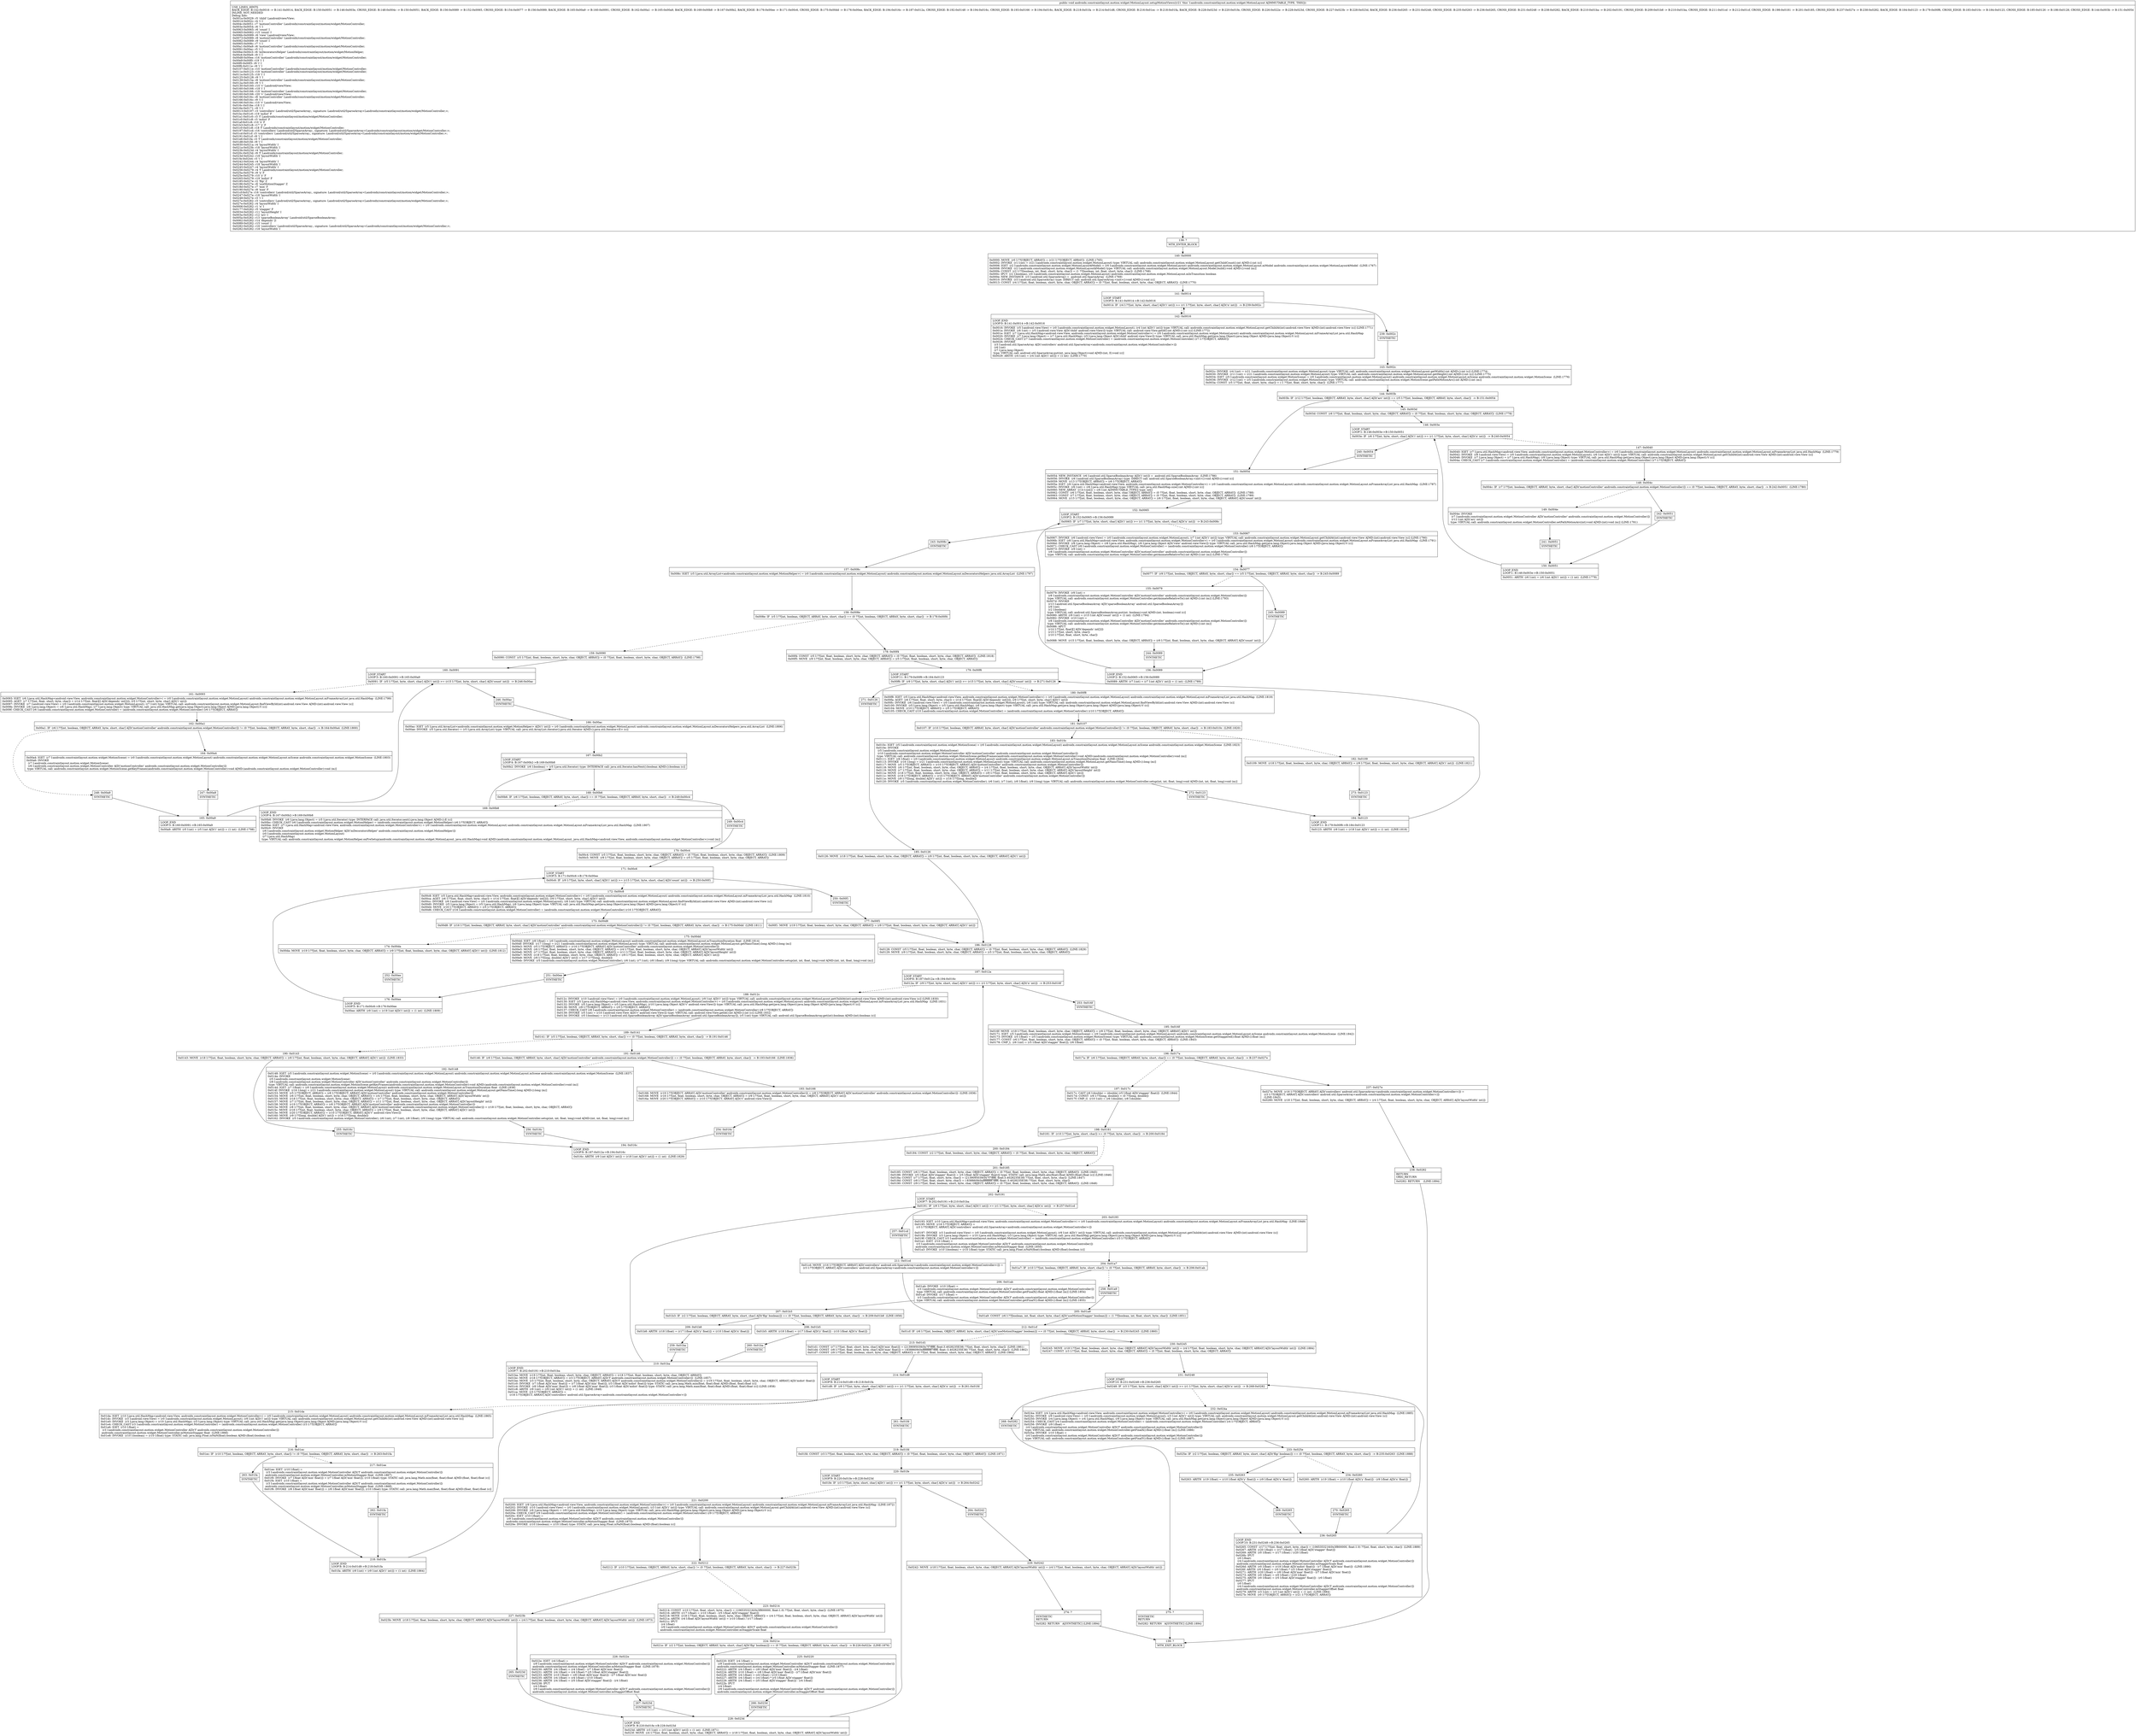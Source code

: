 digraph "CFG forandroidx.constraintlayout.motion.widget.MotionLayout.setupMotionViews()V" {
Node_138 [shape=record,label="{138\:\ ?|MTH_ENTER_BLOCK\l}"];
Node_140 [shape=record,label="{140\:\ 0x0000|0x0000: MOVE  (r0 I:??[OBJECT, ARRAY]) = (r21 I:??[OBJECT, ARRAY])  (LINE:1765)\l0x0002: INVOKE  (r1 I:int) = (r21 I:androidx.constraintlayout.motion.widget.MotionLayout) type: VIRTUAL call: androidx.constraintlayout.motion.widget.MotionLayout.getChildCount():int A[MD:():int (s)]\l0x0006: IGET  (r2 I:androidx.constraintlayout.motion.widget.MotionLayout$Model) = (r0 I:androidx.constraintlayout.motion.widget.MotionLayout) androidx.constraintlayout.motion.widget.MotionLayout.mModel androidx.constraintlayout.motion.widget.MotionLayout$Model  (LINE:1767)\l0x0008: INVOKE  (r2 I:androidx.constraintlayout.motion.widget.MotionLayout$Model) type: VIRTUAL call: androidx.constraintlayout.motion.widget.MotionLayout.Model.build():void A[MD:():void (m)]\l0x000b: CONST  (r2 I:??[boolean, int, float, short, byte, char]) = (1 ??[boolean, int, float, short, byte, char])  (LINE:1768)\l0x000c: IPUT  (r2 I:boolean), (r0 I:androidx.constraintlayout.motion.widget.MotionLayout) androidx.constraintlayout.motion.widget.MotionLayout.mInTransition boolean \l0x000e: NEW_INSTANCE  (r3 I:android.util.SparseArray) =  android.util.SparseArray  (LINE:1769)\l0x0010: INVOKE  (r3 I:android.util.SparseArray) type: DIRECT call: android.util.SparseArray.\<init\>():void A[MD:():void (c)]\l0x0013: CONST  (r4 I:??[int, float, boolean, short, byte, char, OBJECT, ARRAY]) = (0 ??[int, float, boolean, short, byte, char, OBJECT, ARRAY])  (LINE:1770)\l}"];
Node_141 [shape=record,label="{141\:\ 0x0014|LOOP_START\lLOOP:0: B:141:0x0014\-\>B:142:0x0016\l|0x0014: IF  (r4 I:??[int, byte, short, char] A[D('i' int)]) \>= (r1 I:??[int, byte, short, char] A[D('n' int)])  \-\> B:239:0x002c \l}"];
Node_142 [shape=record,label="{142\:\ 0x0016|LOOP_END\lLOOP:0: B:141:0x0014\-\>B:142:0x0016\l|0x0016: INVOKE  (r5 I:android.view.View) = (r0 I:androidx.constraintlayout.motion.widget.MotionLayout), (r4 I:int A[D('i' int)]) type: VIRTUAL call: androidx.constraintlayout.motion.widget.MotionLayout.getChildAt(int):android.view.View A[MD:(int):android.view.View (s)] (LINE:1771)\l0x001a: INVOKE  (r6 I:int) = (r5 I:android.view.View A[D('child' android.view.View)]) type: VIRTUAL call: android.view.View.getId():int A[MD:():int (c)] (LINE:1772)\l0x001e: IGET  (r7 I:java.util.HashMap\<android.view.View, androidx.constraintlayout.motion.widget.MotionController\>) = (r0 I:androidx.constraintlayout.motion.widget.MotionLayout) androidx.constraintlayout.motion.widget.MotionLayout.mFrameArrayList java.util.HashMap \l0x0020: INVOKE  (r7 I:java.lang.Object) = (r7 I:java.util.HashMap), (r5 I:java.lang.Object A[D('child' android.view.View)]) type: VIRTUAL call: java.util.HashMap.get(java.lang.Object):java.lang.Object A[MD:(java.lang.Object):V (c)]\l0x0024: CHECK_CAST (r7 I:androidx.constraintlayout.motion.widget.MotionController) = (androidx.constraintlayout.motion.widget.MotionController) (r7 I:??[OBJECT, ARRAY]) \l0x0026: INVOKE  \l  (r3 I:android.util.SparseArray A[D('controllers' android.util.SparseArray\<androidx.constraintlayout.motion.widget.MotionController\>)])\l  (r6 I:int)\l  (r7 I:java.lang.Object)\l type: VIRTUAL call: android.util.SparseArray.put(int, java.lang.Object):void A[MD:(int, E):void (c)]\l0x0029: ARITH  (r4 I:int) = (r4 I:int A[D('i' int)]) + (1 int)  (LINE:1770)\l}"];
Node_239 [shape=record,label="{239\:\ 0x002c|SYNTHETIC\l}"];
Node_143 [shape=record,label="{143\:\ 0x002c|0x002c: INVOKE  (r4 I:int) = (r21 I:androidx.constraintlayout.motion.widget.MotionLayout) type: VIRTUAL call: androidx.constraintlayout.motion.widget.MotionLayout.getWidth():int A[MD:():int (s)] (LINE:1774)\l0x0030: INVOKE  (r11 I:int) = (r21 I:androidx.constraintlayout.motion.widget.MotionLayout) type: VIRTUAL call: androidx.constraintlayout.motion.widget.MotionLayout.getHeight():int A[MD:():int (s)] (LINE:1775)\l0x0034: IGET  (r5 I:androidx.constraintlayout.motion.widget.MotionScene) = (r0 I:androidx.constraintlayout.motion.widget.MotionLayout) androidx.constraintlayout.motion.widget.MotionLayout.mScene androidx.constraintlayout.motion.widget.MotionScene  (LINE:1776)\l0x0036: INVOKE  (r12 I:int) = (r5 I:androidx.constraintlayout.motion.widget.MotionScene) type: VIRTUAL call: androidx.constraintlayout.motion.widget.MotionScene.gatPathMotionArc():int A[MD:():int (m)]\l0x003a: CONST  (r5 I:??[int, float, short, byte, char]) = (\-1 ??[int, float, short, byte, char])  (LINE:1777)\l}"];
Node_144 [shape=record,label="{144\:\ 0x003b|0x003b: IF  (r12 I:??[int, boolean, OBJECT, ARRAY, byte, short, char] A[D('arc' int)]) == (r5 I:??[int, boolean, OBJECT, ARRAY, byte, short, char])  \-\> B:151:0x0054 \l}"];
Node_145 [shape=record,label="{145\:\ 0x003d|0x003d: CONST  (r6 I:??[int, float, boolean, short, byte, char, OBJECT, ARRAY]) = (0 ??[int, float, boolean, short, byte, char, OBJECT, ARRAY])  (LINE:1778)\l}"];
Node_146 [shape=record,label="{146\:\ 0x003e|LOOP_START\lLOOP:1: B:146:0x003e\-\>B:150:0x0051\l|0x003e: IF  (r6 I:??[int, byte, short, char] A[D('i' int)]) \>= (r1 I:??[int, byte, short, char] A[D('n' int)])  \-\> B:240:0x0054 \l}"];
Node_147 [shape=record,label="{147\:\ 0x0040|0x0040: IGET  (r7 I:java.util.HashMap\<android.view.View, androidx.constraintlayout.motion.widget.MotionController\>) = (r0 I:androidx.constraintlayout.motion.widget.MotionLayout) androidx.constraintlayout.motion.widget.MotionLayout.mFrameArrayList java.util.HashMap  (LINE:1779)\l0x0042: INVOKE  (r8 I:android.view.View) = (r0 I:androidx.constraintlayout.motion.widget.MotionLayout), (r6 I:int A[D('i' int)]) type: VIRTUAL call: androidx.constraintlayout.motion.widget.MotionLayout.getChildAt(int):android.view.View A[MD:(int):android.view.View (s)]\l0x0046: INVOKE  (r7 I:java.lang.Object) = (r7 I:java.util.HashMap), (r8 I:java.lang.Object) type: VIRTUAL call: java.util.HashMap.get(java.lang.Object):java.lang.Object A[MD:(java.lang.Object):V (c)]\l0x004a: CHECK_CAST (r7 I:androidx.constraintlayout.motion.widget.MotionController) = (androidx.constraintlayout.motion.widget.MotionController) (r7 I:??[OBJECT, ARRAY]) \l}"];
Node_148 [shape=record,label="{148\:\ 0x004c|0x004c: IF  (r7 I:??[int, boolean, OBJECT, ARRAY, byte, short, char] A[D('motionController' androidx.constraintlayout.motion.widget.MotionController)]) == (0 ??[int, boolean, OBJECT, ARRAY, byte, short, char])  \-\> B:242:0x0051  (LINE:1780)\l}"];
Node_149 [shape=record,label="{149\:\ 0x004e|0x004e: INVOKE  \l  (r7 I:androidx.constraintlayout.motion.widget.MotionController A[D('motionController' androidx.constraintlayout.motion.widget.MotionController)])\l  (r12 I:int A[D('arc' int)])\l type: VIRTUAL call: androidx.constraintlayout.motion.widget.MotionController.setPathMotionArc(int):void A[MD:(int):void (m)] (LINE:1781)\l}"];
Node_241 [shape=record,label="{241\:\ 0x0051|SYNTHETIC\l}"];
Node_150 [shape=record,label="{150\:\ 0x0051|LOOP_END\lLOOP:1: B:146:0x003e\-\>B:150:0x0051\l|0x0051: ARITH  (r6 I:int) = (r6 I:int A[D('i' int)]) + (1 int)  (LINE:1778)\l}"];
Node_242 [shape=record,label="{242\:\ 0x0051|SYNTHETIC\l}"];
Node_240 [shape=record,label="{240\:\ 0x0054|SYNTHETIC\l}"];
Node_151 [shape=record,label="{151\:\ 0x0054|0x0054: NEW_INSTANCE  (r6 I:android.util.SparseBooleanArray A[D('i' int)]) =  android.util.SparseBooleanArray  (LINE:1786)\l0x0056: INVOKE  (r6 I:android.util.SparseBooleanArray) type: DIRECT call: android.util.SparseBooleanArray.\<init\>():void A[MD:():void (c)]\l0x0059: MOVE  (r13 I:??[OBJECT, ARRAY]) = (r6 I:??[OBJECT, ARRAY]) \l0x005a: IGET  (r6 I:java.util.HashMap\<android.view.View, androidx.constraintlayout.motion.widget.MotionController\>) = (r0 I:androidx.constraintlayout.motion.widget.MotionLayout) androidx.constraintlayout.motion.widget.MotionLayout.mFrameArrayList java.util.HashMap  (LINE:1787)\l0x005c: INVOKE  (r6 I:int) = (r6 I:java.util.HashMap) type: VIRTUAL call: java.util.HashMap.size():int A[MD:():int (c)]\l0x0060: NEW_ARRAY  (r14 I:int[]) = (r6 I:int A[IMMUTABLE_TYPE]) type: int[] \l0x0062: CONST  (r6 I:??[int, float, boolean, short, byte, char, OBJECT, ARRAY]) = (0 ??[int, float, boolean, short, byte, char, OBJECT, ARRAY])  (LINE:1788)\l0x0063: CONST  (r7 I:??[int, float, boolean, short, byte, char, OBJECT, ARRAY]) = (0 ??[int, float, boolean, short, byte, char, OBJECT, ARRAY])  (LINE:1789)\l0x0064: MOVE  (r15 I:??[int, float, boolean, short, byte, char, OBJECT, ARRAY]) = (r6 I:??[int, float, boolean, short, byte, char, OBJECT, ARRAY] A[D('count' int)]) \l}"];
Node_152 [shape=record,label="{152\:\ 0x0065|LOOP_START\lLOOP:2: B:152:0x0065\-\>B:156:0x0089\l|0x0065: IF  (r7 I:??[int, byte, short, char] A[D('i' int)]) \>= (r1 I:??[int, byte, short, char] A[D('n' int)])  \-\> B:243:0x008c \l}"];
Node_153 [shape=record,label="{153\:\ 0x0067|0x0067: INVOKE  (r6 I:android.view.View) = (r0 I:androidx.constraintlayout.motion.widget.MotionLayout), (r7 I:int A[D('i' int)]) type: VIRTUAL call: androidx.constraintlayout.motion.widget.MotionLayout.getChildAt(int):android.view.View A[MD:(int):android.view.View (s)] (LINE:1790)\l0x006b: IGET  (r8 I:java.util.HashMap\<android.view.View, androidx.constraintlayout.motion.widget.MotionController\>) = (r0 I:androidx.constraintlayout.motion.widget.MotionLayout) androidx.constraintlayout.motion.widget.MotionLayout.mFrameArrayList java.util.HashMap  (LINE:1791)\l0x006d: INVOKE  (r8 I:java.lang.Object) = (r8 I:java.util.HashMap), (r6 I:java.lang.Object A[D('view' android.view.View)]) type: VIRTUAL call: java.util.HashMap.get(java.lang.Object):java.lang.Object A[MD:(java.lang.Object):V (c)]\l0x0071: CHECK_CAST (r8 I:androidx.constraintlayout.motion.widget.MotionController) = (androidx.constraintlayout.motion.widget.MotionController) (r8 I:??[OBJECT, ARRAY]) \l0x0073: INVOKE  (r9 I:int) = \l  (r8 I:androidx.constraintlayout.motion.widget.MotionController A[D('motionController' androidx.constraintlayout.motion.widget.MotionController)])\l type: VIRTUAL call: androidx.constraintlayout.motion.widget.MotionController.getAnimateRelativeTo():int A[MD:():int (m)] (LINE:1792)\l}"];
Node_154 [shape=record,label="{154\:\ 0x0077|0x0077: IF  (r9 I:??[int, boolean, OBJECT, ARRAY, byte, short, char]) == (r5 I:??[int, boolean, OBJECT, ARRAY, byte, short, char])  \-\> B:245:0x0089 \l}"];
Node_155 [shape=record,label="{155\:\ 0x0079|0x0079: INVOKE  (r9 I:int) = \l  (r8 I:androidx.constraintlayout.motion.widget.MotionController A[D('motionController' androidx.constraintlayout.motion.widget.MotionController)])\l type: VIRTUAL call: androidx.constraintlayout.motion.widget.MotionController.getAnimateRelativeTo():int A[MD:():int (m)] (LINE:1793)\l0x007d: INVOKE  \l  (r13 I:android.util.SparseBooleanArray A[D('sparseBooleanArray' android.util.SparseBooleanArray)])\l  (r9 I:int)\l  (r2 I:boolean)\l type: VIRTUAL call: android.util.SparseBooleanArray.put(int, boolean):void A[MD:(int, boolean):void (c)]\l0x0080: ARITH  (r9 I:int) = (r15 I:int A[D('count' int)]) + (1 int)  (LINE:1794)\l0x0082: INVOKE  (r10 I:int) = \l  (r8 I:androidx.constraintlayout.motion.widget.MotionController A[D('motionController' androidx.constraintlayout.motion.widget.MotionController)])\l type: VIRTUAL call: androidx.constraintlayout.motion.widget.MotionController.getAnimateRelativeTo():int A[MD:():int (m)]\l0x0086: APUT  \l  (r14 I:??[int, float][] A[D('depends' int[])])\l  (r15 I:??[int, short, byte, char])\l  (r10 I:??[int, float, short, byte, char])\l \l0x0088: MOVE  (r15 I:??[int, float, boolean, short, byte, char, OBJECT, ARRAY]) = (r9 I:??[int, float, boolean, short, byte, char, OBJECT, ARRAY] A[D('count' int)]) \l}"];
Node_244 [shape=record,label="{244\:\ 0x0089|SYNTHETIC\l}"];
Node_156 [shape=record,label="{156\:\ 0x0089|LOOP_END\lLOOP:2: B:152:0x0065\-\>B:156:0x0089\l|0x0089: ARITH  (r7 I:int) = (r7 I:int A[D('i' int)]) + (1 int)  (LINE:1789)\l}"];
Node_245 [shape=record,label="{245\:\ 0x0089|SYNTHETIC\l}"];
Node_243 [shape=record,label="{243\:\ 0x008c|SYNTHETIC\l}"];
Node_157 [shape=record,label="{157\:\ 0x008c|0x008c: IGET  (r5 I:java.util.ArrayList\<androidx.constraintlayout.motion.widget.MotionHelper\>) = (r0 I:androidx.constraintlayout.motion.widget.MotionLayout) androidx.constraintlayout.motion.widget.MotionLayout.mDecoratorsHelpers java.util.ArrayList  (LINE:1797)\l}"];
Node_158 [shape=record,label="{158\:\ 0x008e|0x008e: IF  (r5 I:??[int, boolean, OBJECT, ARRAY, byte, short, char]) == (0 ??[int, boolean, OBJECT, ARRAY, byte, short, char])  \-\> B:178:0x00f4 \l}"];
Node_159 [shape=record,label="{159\:\ 0x0090|0x0090: CONST  (r5 I:??[int, float, boolean, short, byte, char, OBJECT, ARRAY]) = (0 ??[int, float, boolean, short, byte, char, OBJECT, ARRAY])  (LINE:1798)\l}"];
Node_160 [shape=record,label="{160\:\ 0x0091|LOOP_START\lLOOP:3: B:160:0x0091\-\>B:165:0x00a9\l|0x0091: IF  (r5 I:??[int, byte, short, char] A[D('i' int)]) \>= (r15 I:??[int, byte, short, char] A[D('count' int)])  \-\> B:246:0x00ac \l}"];
Node_161 [shape=record,label="{161\:\ 0x0093|0x0093: IGET  (r6 I:java.util.HashMap\<android.view.View, androidx.constraintlayout.motion.widget.MotionController\>) = (r0 I:androidx.constraintlayout.motion.widget.MotionLayout) androidx.constraintlayout.motion.widget.MotionLayout.mFrameArrayList java.util.HashMap  (LINE:1799)\l0x0095: AGET  (r7 I:??[int, float, short, byte, char]) = (r14 I:??[int, float][] A[D('depends' int[])]), (r5 I:??[int, short, byte, char] A[D('i' int)]) \l0x0097: INVOKE  (r7 I:android.view.View) = (r0 I:androidx.constraintlayout.motion.widget.MotionLayout), (r7 I:int) type: VIRTUAL call: androidx.constraintlayout.motion.widget.MotionLayout.findViewById(int):android.view.View A[MD:(int):android.view.View (s)]\l0x009b: INVOKE  (r6 I:java.lang.Object) = (r6 I:java.util.HashMap), (r7 I:java.lang.Object) type: VIRTUAL call: java.util.HashMap.get(java.lang.Object):java.lang.Object A[MD:(java.lang.Object):V (c)]\l0x009f: CHECK_CAST (r6 I:androidx.constraintlayout.motion.widget.MotionController) = (androidx.constraintlayout.motion.widget.MotionController) (r6 I:??[OBJECT, ARRAY]) \l}"];
Node_162 [shape=record,label="{162\:\ 0x00a1|0x00a1: IF  (r6 I:??[int, boolean, OBJECT, ARRAY, byte, short, char] A[D('motionController' androidx.constraintlayout.motion.widget.MotionController)]) != (0 ??[int, boolean, OBJECT, ARRAY, byte, short, char])  \-\> B:164:0x00a4  (LINE:1800)\l}"];
Node_164 [shape=record,label="{164\:\ 0x00a4|0x00a4: IGET  (r7 I:androidx.constraintlayout.motion.widget.MotionScene) = (r0 I:androidx.constraintlayout.motion.widget.MotionLayout) androidx.constraintlayout.motion.widget.MotionLayout.mScene androidx.constraintlayout.motion.widget.MotionScene  (LINE:1803)\l0x00a6: INVOKE  \l  (r7 I:androidx.constraintlayout.motion.widget.MotionScene)\l  (r6 I:androidx.constraintlayout.motion.widget.MotionController A[D('motionController' androidx.constraintlayout.motion.widget.MotionController)])\l type: VIRTUAL call: androidx.constraintlayout.motion.widget.MotionScene.getKeyFrames(androidx.constraintlayout.motion.widget.MotionController):void A[MD:(androidx.constraintlayout.motion.widget.MotionController):void (m)]\l}"];
Node_247 [shape=record,label="{247\:\ 0x00a9|SYNTHETIC\l}"];
Node_165 [shape=record,label="{165\:\ 0x00a9|LOOP_END\lLOOP:3: B:160:0x0091\-\>B:165:0x00a9\l|0x00a9: ARITH  (r5 I:int) = (r5 I:int A[D('i' int)]) + (1 int)  (LINE:1798)\l}"];
Node_248 [shape=record,label="{248\:\ 0x00a9|SYNTHETIC\l}"];
Node_246 [shape=record,label="{246\:\ 0x00ac|SYNTHETIC\l}"];
Node_166 [shape=record,label="{166\:\ 0x00ac|0x00ac: IGET  (r5 I:java.util.ArrayList\<androidx.constraintlayout.motion.widget.MotionHelper\> A[D('i' int)]) = (r0 I:androidx.constraintlayout.motion.widget.MotionLayout) androidx.constraintlayout.motion.widget.MotionLayout.mDecoratorsHelpers java.util.ArrayList  (LINE:1806)\l0x00ae: INVOKE  (r5 I:java.util.Iterator) = (r5 I:java.util.ArrayList) type: VIRTUAL call: java.util.ArrayList.iterator():java.util.Iterator A[MD:():java.util.Iterator\<E\> (c)]\l}"];
Node_167 [shape=record,label="{167\:\ 0x00b2|LOOP_START\lLOOP:4: B:167:0x00b2\-\>B:169:0x00b8\l|0x00b2: INVOKE  (r6 I:boolean) = (r5 I:java.util.Iterator) type: INTERFACE call: java.util.Iterator.hasNext():boolean A[MD:():boolean (c)]\l}"];
Node_168 [shape=record,label="{168\:\ 0x00b6|0x00b6: IF  (r6 I:??[int, boolean, OBJECT, ARRAY, byte, short, char]) == (0 ??[int, boolean, OBJECT, ARRAY, byte, short, char])  \-\> B:249:0x00c4 \l}"];
Node_169 [shape=record,label="{169\:\ 0x00b8|LOOP_END\lLOOP:4: B:167:0x00b2\-\>B:169:0x00b8\l|0x00b8: INVOKE  (r6 I:java.lang.Object) = (r5 I:java.util.Iterator) type: INTERFACE call: java.util.Iterator.next():java.lang.Object A[MD:():E (c)]\l0x00bc: CHECK_CAST (r6 I:androidx.constraintlayout.motion.widget.MotionHelper) = (androidx.constraintlayout.motion.widget.MotionHelper) (r6 I:??[OBJECT, ARRAY]) \l0x00be: IGET  (r7 I:java.util.HashMap\<android.view.View, androidx.constraintlayout.motion.widget.MotionController\>) = (r0 I:androidx.constraintlayout.motion.widget.MotionLayout) androidx.constraintlayout.motion.widget.MotionLayout.mFrameArrayList java.util.HashMap  (LINE:1807)\l0x00c0: INVOKE  \l  (r6 I:androidx.constraintlayout.motion.widget.MotionHelper A[D('mDecoratorsHelper' androidx.constraintlayout.motion.widget.MotionHelper)])\l  (r0 I:androidx.constraintlayout.motion.widget.MotionLayout)\l  (r7 I:java.util.HashMap)\l type: VIRTUAL call: androidx.constraintlayout.motion.widget.MotionHelper.onPreSetup(androidx.constraintlayout.motion.widget.MotionLayout, java.util.HashMap):void A[MD:(androidx.constraintlayout.motion.widget.MotionLayout, java.util.HashMap\<android.view.View, androidx.constraintlayout.motion.widget.MotionController\>):void (m)]\l}"];
Node_249 [shape=record,label="{249\:\ 0x00c4|SYNTHETIC\l}"];
Node_170 [shape=record,label="{170\:\ 0x00c4|0x00c4: CONST  (r5 I:??[int, float, boolean, short, byte, char, OBJECT, ARRAY]) = (0 ??[int, float, boolean, short, byte, char, OBJECT, ARRAY])  (LINE:1809)\l0x00c5: MOVE  (r9 I:??[int, float, boolean, short, byte, char, OBJECT, ARRAY]) = (r5 I:??[int, float, boolean, short, byte, char, OBJECT, ARRAY]) \l}"];
Node_171 [shape=record,label="{171\:\ 0x00c6|LOOP_START\lLOOP:5: B:171:0x00c6\-\>B:176:0x00ee\l|0x00c6: IF  (r9 I:??[int, byte, short, char] A[D('i' int)]) \>= (r15 I:??[int, byte, short, char] A[D('count' int)])  \-\> B:250:0x00f1 \l}"];
Node_172 [shape=record,label="{172\:\ 0x00c8|0x00c8: IGET  (r5 I:java.util.HashMap\<android.view.View, androidx.constraintlayout.motion.widget.MotionController\>) = (r0 I:androidx.constraintlayout.motion.widget.MotionLayout) androidx.constraintlayout.motion.widget.MotionLayout.mFrameArrayList java.util.HashMap  (LINE:1810)\l0x00ca: AGET  (r6 I:??[int, float, short, byte, char]) = (r14 I:??[int, float][] A[D('depends' int[])]), (r9 I:??[int, short, byte, char] A[D('i' int)]) \l0x00cc: INVOKE  (r6 I:android.view.View) = (r0 I:androidx.constraintlayout.motion.widget.MotionLayout), (r6 I:int) type: VIRTUAL call: androidx.constraintlayout.motion.widget.MotionLayout.findViewById(int):android.view.View A[MD:(int):android.view.View (s)]\l0x00d0: INVOKE  (r5 I:java.lang.Object) = (r5 I:java.util.HashMap), (r6 I:java.lang.Object) type: VIRTUAL call: java.util.HashMap.get(java.lang.Object):java.lang.Object A[MD:(java.lang.Object):V (c)]\l0x00d4: MOVE  (r16 I:??[OBJECT, ARRAY]) = (r5 I:??[OBJECT, ARRAY]) \l0x00d6: CHECK_CAST (r16 I:androidx.constraintlayout.motion.widget.MotionController) = (androidx.constraintlayout.motion.widget.MotionController) (r16 I:??[OBJECT, ARRAY]) \l}"];
Node_173 [shape=record,label="{173\:\ 0x00d8|0x00d8: IF  (r16 I:??[int, boolean, OBJECT, ARRAY, byte, short, char] A[D('motionController' androidx.constraintlayout.motion.widget.MotionController)]) != (0 ??[int, boolean, OBJECT, ARRAY, byte, short, char])  \-\> B:175:0x00dd  (LINE:1811)\l}"];
Node_174 [shape=record,label="{174\:\ 0x00da|0x00da: MOVE  (r19 I:??[int, float, boolean, short, byte, char, OBJECT, ARRAY]) = (r9 I:??[int, float, boolean, short, byte, char, OBJECT, ARRAY] A[D('i' int)])  (LINE:1812)\l}"];
Node_252 [shape=record,label="{252\:\ 0x00ee|SYNTHETIC\l}"];
Node_176 [shape=record,label="{176\:\ 0x00ee|LOOP_END\lLOOP:5: B:171:0x00c6\-\>B:176:0x00ee\l|0x00ee: ARITH  (r9 I:int) = (r19 I:int A[D('i' int)]) + (1 int)  (LINE:1809)\l}"];
Node_175 [shape=record,label="{175\:\ 0x00dd|0x00dd: IGET  (r8 I:float) = (r0 I:androidx.constraintlayout.motion.widget.MotionLayout) androidx.constraintlayout.motion.widget.MotionLayout.mTransitionDuration float  (LINE:1814)\l0x00df: INVOKE  (r17 I:long) = (r21 I:androidx.constraintlayout.motion.widget.MotionLayout) type: VIRTUAL call: androidx.constraintlayout.motion.widget.MotionLayout.getNanoTime():long A[MD:():long (m)]\l0x00e3: MOVE  (r5 I:??[OBJECT, ARRAY]) = (r16 I:??[OBJECT, ARRAY] A[D('motionController' androidx.constraintlayout.motion.widget.MotionController)]) \l0x00e5: MOVE  (r6 I:??[int, float, boolean, short, byte, char, OBJECT, ARRAY]) = (r4 I:??[int, float, boolean, short, byte, char, OBJECT, ARRAY] A[D('layoutWidth' int)]) \l0x00e6: MOVE  (r7 I:??[int, float, boolean, short, byte, char, OBJECT, ARRAY]) = (r11 I:??[int, float, boolean, short, byte, char, OBJECT, ARRAY] A[D('layoutHeight' int)]) \l0x00e7: MOVE  (r19 I:??[int, float, boolean, short, byte, char, OBJECT, ARRAY]) = (r9 I:??[int, float, boolean, short, byte, char, OBJECT, ARRAY] A[D('i' int)]) \l0x00e9: MOVE  (r9 I:??[long, double] A[D('i' int)]) = (r17 I:??[long, double]) \l0x00eb: INVOKE  (r5 I:androidx.constraintlayout.motion.widget.MotionController), (r6 I:int), (r7 I:int), (r8 I:float), (r9 I:long) type: VIRTUAL call: androidx.constraintlayout.motion.widget.MotionController.setup(int, int, float, long):void A[MD:(int, int, float, long):void (m)]\l}"];
Node_251 [shape=record,label="{251\:\ 0x00ee|SYNTHETIC\l}"];
Node_250 [shape=record,label="{250\:\ 0x00f1|SYNTHETIC\l}"];
Node_177 [shape=record,label="{177\:\ 0x00f1|0x00f1: MOVE  (r19 I:??[int, float, boolean, short, byte, char, OBJECT, ARRAY]) = (r9 I:??[int, float, boolean, short, byte, char, OBJECT, ARRAY] A[D('i' int)]) \l}"];
Node_186 [shape=record,label="{186\:\ 0x0128|0x0128: CONST  (r5 I:??[int, float, boolean, short, byte, char, OBJECT, ARRAY]) = (0 ??[int, float, boolean, short, byte, char, OBJECT, ARRAY])  (LINE:1829)\l0x0129: MOVE  (r9 I:??[int, float, boolean, short, byte, char, OBJECT, ARRAY]) = (r5 I:??[int, float, boolean, short, byte, char, OBJECT, ARRAY]) \l}"];
Node_187 [shape=record,label="{187\:\ 0x012a|LOOP_START\lLOOP:6: B:187:0x012a\-\>B:194:0x016c\l|0x012a: IF  (r9 I:??[int, byte, short, char] A[D('i' int)]) \>= (r1 I:??[int, byte, short, char] A[D('n' int)])  \-\> B:253:0x016f \l}"];
Node_188 [shape=record,label="{188\:\ 0x012c|0x012c: INVOKE  (r10 I:android.view.View) = (r0 I:androidx.constraintlayout.motion.widget.MotionLayout), (r9 I:int A[D('i' int)]) type: VIRTUAL call: androidx.constraintlayout.motion.widget.MotionLayout.getChildAt(int):android.view.View A[MD:(int):android.view.View (s)] (LINE:1830)\l0x0130: IGET  (r5 I:java.util.HashMap\<android.view.View, androidx.constraintlayout.motion.widget.MotionController\>) = (r0 I:androidx.constraintlayout.motion.widget.MotionLayout) androidx.constraintlayout.motion.widget.MotionLayout.mFrameArrayList java.util.HashMap  (LINE:1831)\l0x0132: INVOKE  (r5 I:java.lang.Object) = (r5 I:java.util.HashMap), (r10 I:java.lang.Object A[D('v' android.view.View)]) type: VIRTUAL call: java.util.HashMap.get(java.lang.Object):java.lang.Object A[MD:(java.lang.Object):V (c)]\l0x0136: MOVE  (r8 I:??[OBJECT, ARRAY]) = (r5 I:??[OBJECT, ARRAY]) \l0x0137: CHECK_CAST (r8 I:androidx.constraintlayout.motion.widget.MotionController) = (androidx.constraintlayout.motion.widget.MotionController) (r8 I:??[OBJECT, ARRAY]) \l0x0139: INVOKE  (r5 I:int) = (r10 I:android.view.View A[D('v' android.view.View)]) type: VIRTUAL call: android.view.View.getId():int A[MD:():int (c)] (LINE:1832)\l0x013d: INVOKE  (r5 I:boolean) = (r13 I:android.util.SparseBooleanArray A[D('sparseBooleanArray' android.util.SparseBooleanArray)]), (r5 I:int) type: VIRTUAL call: android.util.SparseBooleanArray.get(int):boolean A[MD:(int):boolean (c)]\l}"];
Node_189 [shape=record,label="{189\:\ 0x0141|0x0141: IF  (r5 I:??[int, boolean, OBJECT, ARRAY, byte, short, char]) == (0 ??[int, boolean, OBJECT, ARRAY, byte, short, char])  \-\> B:191:0x0146 \l}"];
Node_190 [shape=record,label="{190\:\ 0x0143|0x0143: MOVE  (r18 I:??[int, float, boolean, short, byte, char, OBJECT, ARRAY]) = (r9 I:??[int, float, boolean, short, byte, char, OBJECT, ARRAY] A[D('i' int)])  (LINE:1833)\l}"];
Node_255 [shape=record,label="{255\:\ 0x016c|SYNTHETIC\l}"];
Node_194 [shape=record,label="{194\:\ 0x016c|LOOP_END\lLOOP:6: B:187:0x012a\-\>B:194:0x016c\l|0x016c: ARITH  (r9 I:int A[D('i' int)]) = (r18 I:int A[D('i' int)]) + (1 int)  (LINE:1829)\l}"];
Node_191 [shape=record,label="{191\:\ 0x0146|0x0146: IF  (r8 I:??[int, boolean, OBJECT, ARRAY, byte, short, char] A[D('motionController' androidx.constraintlayout.motion.widget.MotionController)]) == (0 ??[int, boolean, OBJECT, ARRAY, byte, short, char])  \-\> B:193:0x0166  (LINE:1836)\l}"];
Node_192 [shape=record,label="{192\:\ 0x0148|0x0148: IGET  (r5 I:androidx.constraintlayout.motion.widget.MotionScene) = (r0 I:androidx.constraintlayout.motion.widget.MotionLayout) androidx.constraintlayout.motion.widget.MotionLayout.mScene androidx.constraintlayout.motion.widget.MotionScene  (LINE:1837)\l0x014a: INVOKE  \l  (r5 I:androidx.constraintlayout.motion.widget.MotionScene)\l  (r8 I:androidx.constraintlayout.motion.widget.MotionController A[D('motionController' androidx.constraintlayout.motion.widget.MotionController)])\l type: VIRTUAL call: androidx.constraintlayout.motion.widget.MotionScene.getKeyFrames(androidx.constraintlayout.motion.widget.MotionController):void A[MD:(androidx.constraintlayout.motion.widget.MotionController):void (m)]\l0x014d: IGET  (r7 I:float) = (r0 I:androidx.constraintlayout.motion.widget.MotionLayout) androidx.constraintlayout.motion.widget.MotionLayout.mTransitionDuration float  (LINE:1838)\l0x014f: INVOKE  (r16 I:long) = (r21 I:androidx.constraintlayout.motion.widget.MotionLayout) type: VIRTUAL call: androidx.constraintlayout.motion.widget.MotionLayout.getNanoTime():long A[MD:():long (m)]\l0x0153: MOVE  (r5 I:??[OBJECT, ARRAY]) = (r8 I:??[OBJECT, ARRAY] A[D('motionController' androidx.constraintlayout.motion.widget.MotionController)]) \l0x0154: MOVE  (r6 I:??[int, float, boolean, short, byte, char, OBJECT, ARRAY]) = (r4 I:??[int, float, boolean, short, byte, char, OBJECT, ARRAY] A[D('layoutWidth' int)]) \l0x0155: MOVE  (r18 I:??[int, float, boolean, short, byte, char, OBJECT, ARRAY]) = (r7 I:??[int, float, boolean, short, byte, char, OBJECT, ARRAY]) \l0x0157: MOVE  (r7 I:??[int, float, boolean, short, byte, char, OBJECT, ARRAY]) = (r11 I:??[int, float, boolean, short, byte, char, OBJECT, ARRAY] A[D('layoutHeight' int)]) \l0x0158: MOVE  (r19 I:??[OBJECT, ARRAY]) = (r8 I:??[OBJECT, ARRAY] A[D('motionController' androidx.constraintlayout.motion.widget.MotionController)]) \l0x015a: MOVE  (r8 I:??[int, float, boolean, short, byte, char, OBJECT, ARRAY] A[D('motionController' androidx.constraintlayout.motion.widget.MotionController)]) = (r18 I:??[int, float, boolean, short, byte, char, OBJECT, ARRAY]) \l0x015c: MOVE  (r18 I:??[int, float, boolean, short, byte, char, OBJECT, ARRAY]) = (r9 I:??[int, float, boolean, short, byte, char, OBJECT, ARRAY] A[D('i' int)]) \l0x015e: MOVE  (r20 I:??[OBJECT, ARRAY]) = (r10 I:??[OBJECT, ARRAY] A[D('v' android.view.View)]) \l0x0160: MOVE  (r9 I:??[long, double] A[D('i' int)]) = (r16 I:??[long, double]) \l0x0162: INVOKE  (r5 I:androidx.constraintlayout.motion.widget.MotionController), (r6 I:int), (r7 I:int), (r8 I:float), (r9 I:long) type: VIRTUAL call: androidx.constraintlayout.motion.widget.MotionController.setup(int, int, float, long):void A[MD:(int, int, float, long):void (m)]\l}"];
Node_256 [shape=record,label="{256\:\ 0x016c|SYNTHETIC\l}"];
Node_193 [shape=record,label="{193\:\ 0x0166|0x0166: MOVE  (r19 I:??[OBJECT, ARRAY] A[D('motionController' androidx.constraintlayout.motion.widget.MotionController)]) = (r8 I:??[OBJECT, ARRAY] A[D('motionController' androidx.constraintlayout.motion.widget.MotionController)])  (LINE:1836)\l0x0168: MOVE  (r18 I:??[int, float, boolean, short, byte, char, OBJECT, ARRAY]) = (r9 I:??[int, float, boolean, short, byte, char, OBJECT, ARRAY] A[D('i' int)]) \l0x016a: MOVE  (r20 I:??[OBJECT, ARRAY]) = (r10 I:??[OBJECT, ARRAY] A[D('v' android.view.View)]) \l}"];
Node_254 [shape=record,label="{254\:\ 0x016c|SYNTHETIC\l}"];
Node_253 [shape=record,label="{253\:\ 0x016f|SYNTHETIC\l}"];
Node_195 [shape=record,label="{195\:\ 0x016f|0x016f: MOVE  (r18 I:??[int, float, boolean, short, byte, char, OBJECT, ARRAY]) = (r9 I:??[int, float, boolean, short, byte, char, OBJECT, ARRAY] A[D('i' int)]) \l0x0171: IGET  (r5 I:androidx.constraintlayout.motion.widget.MotionScene) = (r0 I:androidx.constraintlayout.motion.widget.MotionLayout) androidx.constraintlayout.motion.widget.MotionLayout.mScene androidx.constraintlayout.motion.widget.MotionScene  (LINE:1842)\l0x0173: INVOKE  (r5 I:float) = (r5 I:androidx.constraintlayout.motion.widget.MotionScene) type: VIRTUAL call: androidx.constraintlayout.motion.widget.MotionScene.getStaggered():float A[MD:():float (m)]\l0x0177: CONST  (r6 I:??[int, float, boolean, short, byte, char, OBJECT, ARRAY]) = (0 ??[int, float, boolean, short, byte, char, OBJECT, ARRAY])  (LINE:1843)\l0x0178: CMP_L  (r6 I:int) = (r5 I:float A[D('stagger' float)]), (r6 I:float) \l}"];
Node_196 [shape=record,label="{196\:\ 0x017a|0x017a: IF  (r6 I:??[int, boolean, OBJECT, ARRAY, byte, short, char]) == (0 ??[int, boolean, OBJECT, ARRAY, byte, short, char])  \-\> B:237:0x027e \l}"];
Node_197 [shape=record,label="{197\:\ 0x017c|0x017c: CAST (r6 I:double) = (double) (r5 I:float A[D('stagger' float)])  (LINE:1844)\l0x017d: CONST  (r8 I:??[long, double]) = (0 ??[long, double]) \l0x017f: CMP_G  (r10 I:int) = (r6 I:double), (r8 I:double) \l}"];
Node_198 [shape=record,label="{198\:\ 0x0181|0x0181: IF  (r10 I:??[int, byte, short, char]) \>= (0 ??[int, byte, short, char])  \-\> B:200:0x0184 \l}"];
Node_200 [shape=record,label="{200\:\ 0x0184|0x0184: CONST  (r2 I:??[int, float, boolean, short, byte, char, OBJECT, ARRAY]) = (0 ??[int, float, boolean, short, byte, char, OBJECT, ARRAY]) \l}"];
Node_201 [shape=record,label="{201\:\ 0x0185|0x0185: CONST  (r6 I:??[int, float, boolean, short, byte, char, OBJECT, ARRAY]) = (0 ??[int, float, boolean, short, byte, char, OBJECT, ARRAY])  (LINE:1845)\l0x0186: INVOKE  (r5 I:float A[D('stagger' float)]) = (r5 I:float A[D('stagger' float)]) type: STATIC call: java.lang.Math.abs(float):float A[MD:(float):float (c)] (LINE:1846)\l0x018a: CONST  (r7 I:??[int, float, short, byte, char]) = (2139095039(0x7f7fffff, float:3.4028235E38) ??[int, float, short, byte, char])  (LINE:1847)\l0x018d: CONST  (r8 I:??[int, float, short, byte, char]) = (\-8388609(0xffffffffff7fffff, float:\-3.4028235E38) ??[int, float, short, byte, char]) \l0x0190: CONST  (r9 I:??[int, float, boolean, short, byte, char, OBJECT, ARRAY]) = (0 ??[int, float, boolean, short, byte, char, OBJECT, ARRAY])  (LINE:1848)\l}"];
Node_202 [shape=record,label="{202\:\ 0x0191|LOOP_START\lLOOP:7: B:202:0x0191\-\>B:210:0x01ba\l|0x0191: IF  (r9 I:??[int, byte, short, char] A[D('i' int)]) \>= (r1 I:??[int, byte, short, char] A[D('n' int)])  \-\> B:257:0x01cd \l}"];
Node_203 [shape=record,label="{203\:\ 0x0193|0x0193: IGET  (r10 I:java.util.HashMap\<android.view.View, androidx.constraintlayout.motion.widget.MotionController\>) = (r0 I:androidx.constraintlayout.motion.widget.MotionLayout) androidx.constraintlayout.motion.widget.MotionLayout.mFrameArrayList java.util.HashMap  (LINE:1849)\l0x0195: MOVE  (r16 I:??[OBJECT, ARRAY]) = \l  (r3 I:??[OBJECT, ARRAY] A[D('controllers' android.util.SparseArray\<androidx.constraintlayout.motion.widget.MotionController\>)])\l \l0x0197: INVOKE  (r3 I:android.view.View) = (r0 I:androidx.constraintlayout.motion.widget.MotionLayout), (r9 I:int A[D('i' int)]) type: VIRTUAL call: androidx.constraintlayout.motion.widget.MotionLayout.getChildAt(int):android.view.View A[MD:(int):android.view.View (s)]\l0x019b: INVOKE  (r3 I:java.lang.Object) = (r10 I:java.util.HashMap), (r3 I:java.lang.Object) type: VIRTUAL call: java.util.HashMap.get(java.lang.Object):java.lang.Object A[MD:(java.lang.Object):V (c)]\l0x019f: CHECK_CAST (r3 I:androidx.constraintlayout.motion.widget.MotionController) = (androidx.constraintlayout.motion.widget.MotionController) (r3 I:??[OBJECT, ARRAY]) \l0x01a1: IGET  (r10 I:float) = \l  (r3 I:androidx.constraintlayout.motion.widget.MotionController A[D('f' androidx.constraintlayout.motion.widget.MotionController)])\l androidx.constraintlayout.motion.widget.MotionController.mMotionStagger float  (LINE:1850)\l0x01a3: INVOKE  (r10 I:boolean) = (r10 I:float) type: STATIC call: java.lang.Float.isNaN(float):boolean A[MD:(float):boolean (c)]\l}"];
Node_204 [shape=record,label="{204\:\ 0x01a7|0x01a7: IF  (r10 I:??[int, boolean, OBJECT, ARRAY, byte, short, char]) != (0 ??[int, boolean, OBJECT, ARRAY, byte, short, char])  \-\> B:206:0x01ab \l}"];
Node_206 [shape=record,label="{206\:\ 0x01ab|0x01ab: INVOKE  (r10 I:float) = \l  (r3 I:androidx.constraintlayout.motion.widget.MotionController A[D('f' androidx.constraintlayout.motion.widget.MotionController)])\l type: VIRTUAL call: androidx.constraintlayout.motion.widget.MotionController.getFinalX():float A[MD:():float (m)] (LINE:1854)\l0x01af: INVOKE  (r17 I:float) = \l  (r3 I:androidx.constraintlayout.motion.widget.MotionController A[D('f' androidx.constraintlayout.motion.widget.MotionController)])\l type: VIRTUAL call: androidx.constraintlayout.motion.widget.MotionController.getFinalY():float A[MD:():float (m)] (LINE:1855)\l}"];
Node_207 [shape=record,label="{207\:\ 0x01b3|0x01b3: IF  (r2 I:??[int, boolean, OBJECT, ARRAY, byte, short, char] A[D('flip' boolean)]) == (0 ??[int, boolean, OBJECT, ARRAY, byte, short, char])  \-\> B:209:0x01b8  (LINE:1856)\l}"];
Node_208 [shape=record,label="{208\:\ 0x01b5|0x01b5: ARITH  (r18 I:float) = (r17 I:float A[D('y' float)]) \- (r10 I:float A[D('x' float)]) \l}"];
Node_260 [shape=record,label="{260\:\ 0x01ba|SYNTHETIC\l}"];
Node_210 [shape=record,label="{210\:\ 0x01ba|LOOP_END\lLOOP:7: B:202:0x0191\-\>B:210:0x01ba\l|0x01ba: MOVE  (r19 I:??[int, float, boolean, short, byte, char, OBJECT, ARRAY]) = (r18 I:??[int, float, boolean, short, byte, char, OBJECT, ARRAY]) \l0x01bc: MOVE  (r18 I:??[OBJECT, ARRAY]) = (r3 I:??[OBJECT, ARRAY] A[D('f' androidx.constraintlayout.motion.widget.MotionController)])  (LINE:1857)\l0x01be: MOVE  (r3 I:??[int, float, boolean, short, byte, char, OBJECT, ARRAY] A[D('f' androidx.constraintlayout.motion.widget.MotionController)]) = (r19 I:??[int, float, boolean, short, byte, char, OBJECT, ARRAY] A[D('mdist' float)]) \l0x01c0: INVOKE  (r7 I:float A[D('min' float)]) = (r7 I:float A[D('min' float)]), (r3 I:float A[D('mdist' float)]) type: STATIC call: java.lang.Math.min(float, float):float A[MD:(float, float):float (c)]\l0x01c4: INVOKE  (r8 I:float A[D('max' float)]) = (r8 I:float A[D('max' float)]), (r3 I:float A[D('mdist' float)]) type: STATIC call: java.lang.Math.max(float, float):float A[MD:(float, float):float (c)] (LINE:1858)\l0x01c8: ARITH  (r9 I:int) = (r9 I:int A[D('i' int)]) + (1 int)  (LINE:1848)\l0x01ca: MOVE  (r3 I:??[OBJECT, ARRAY]) = \l  (r16 I:??[OBJECT, ARRAY] A[D('controllers' android.util.SparseArray\<androidx.constraintlayout.motion.widget.MotionController\>)])\l \l}"];
Node_209 [shape=record,label="{209\:\ 0x01b8|0x01b8: ARITH  (r18 I:float) = (r17 I:float A[D('y' float)]) + (r10 I:float A[D('x' float)]) \l}"];
Node_259 [shape=record,label="{259\:\ 0x01ba|SYNTHETIC\l}"];
Node_258 [shape=record,label="{258\:\ 0x01a9|SYNTHETIC\l}"];
Node_205 [shape=record,label="{205\:\ 0x01a9|0x01a9: CONST  (r6 I:??[boolean, int, float, short, byte, char] A[D('useMotionStagger' boolean)]) = (1 ??[boolean, int, float, short, byte, char])  (LINE:1851)\l}"];
Node_212 [shape=record,label="{212\:\ 0x01cf|0x01cf: IF  (r6 I:??[int, boolean, OBJECT, ARRAY, byte, short, char] A[D('useMotionStagger' boolean)]) == (0 ??[int, boolean, OBJECT, ARRAY, byte, short, char])  \-\> B:230:0x0245  (LINE:1860)\l}"];
Node_213 [shape=record,label="{213\:\ 0x01d1|0x01d1: CONST  (r7 I:??[int, float, short, byte, char] A[D('min' float)]) = (2139095039(0x7f7fffff, float:3.4028235E38) ??[int, float, short, byte, char])  (LINE:1861)\l0x01d4: CONST  (r8 I:??[int, float, short, byte, char] A[D('max' float)]) = (\-8388609(0xffffffffff7fffff, float:\-3.4028235E38) ??[int, float, short, byte, char])  (LINE:1862)\l0x01d7: CONST  (r9 I:??[int, float, boolean, short, byte, char, OBJECT, ARRAY]) = (0 ??[int, float, boolean, short, byte, char, OBJECT, ARRAY])  (LINE:1864)\l}"];
Node_214 [shape=record,label="{214\:\ 0x01d8|LOOP_START\lLOOP:8: B:214:0x01d8\-\>B:218:0x01fa\l|0x01d8: IF  (r9 I:??[int, byte, short, char] A[D('i' int)]) \>= (r1 I:??[int, byte, short, char] A[D('n' int)])  \-\> B:261:0x01fd \l}"];
Node_215 [shape=record,label="{215\:\ 0x01da|0x01da: IGET  (r10 I:java.util.HashMap\<android.view.View, androidx.constraintlayout.motion.widget.MotionController\>) = (r0 I:androidx.constraintlayout.motion.widget.MotionLayout) androidx.constraintlayout.motion.widget.MotionLayout.mFrameArrayList java.util.HashMap  (LINE:1865)\l0x01dc: INVOKE  (r3 I:android.view.View) = (r0 I:androidx.constraintlayout.motion.widget.MotionLayout), (r9 I:int A[D('i' int)]) type: VIRTUAL call: androidx.constraintlayout.motion.widget.MotionLayout.getChildAt(int):android.view.View A[MD:(int):android.view.View (s)]\l0x01e0: INVOKE  (r3 I:java.lang.Object) = (r10 I:java.util.HashMap), (r3 I:java.lang.Object) type: VIRTUAL call: java.util.HashMap.get(java.lang.Object):java.lang.Object A[MD:(java.lang.Object):V (c)]\l0x01e4: CHECK_CAST (r3 I:androidx.constraintlayout.motion.widget.MotionController) = (androidx.constraintlayout.motion.widget.MotionController) (r3 I:??[OBJECT, ARRAY]) \l0x01e6: IGET  (r10 I:float) = \l  (r3 I:androidx.constraintlayout.motion.widget.MotionController A[D('f' androidx.constraintlayout.motion.widget.MotionController)])\l androidx.constraintlayout.motion.widget.MotionController.mMotionStagger float  (LINE:1866)\l0x01e8: INVOKE  (r10 I:boolean) = (r10 I:float) type: STATIC call: java.lang.Float.isNaN(float):boolean A[MD:(float):boolean (c)]\l}"];
Node_216 [shape=record,label="{216\:\ 0x01ec|0x01ec: IF  (r10 I:??[int, boolean, OBJECT, ARRAY, byte, short, char]) != (0 ??[int, boolean, OBJECT, ARRAY, byte, short, char])  \-\> B:263:0x01fa \l}"];
Node_217 [shape=record,label="{217\:\ 0x01ee|0x01ee: IGET  (r10 I:float) = \l  (r3 I:androidx.constraintlayout.motion.widget.MotionController A[D('f' androidx.constraintlayout.motion.widget.MotionController)])\l androidx.constraintlayout.motion.widget.MotionController.mMotionStagger float  (LINE:1867)\l0x01f0: INVOKE  (r7 I:float A[D('min' float)]) = (r7 I:float A[D('min' float)]), (r10 I:float) type: STATIC call: java.lang.Math.min(float, float):float A[MD:(float, float):float (c)]\l0x01f4: IGET  (r10 I:float) = \l  (r3 I:androidx.constraintlayout.motion.widget.MotionController A[D('f' androidx.constraintlayout.motion.widget.MotionController)])\l androidx.constraintlayout.motion.widget.MotionController.mMotionStagger float  (LINE:1868)\l0x01f6: INVOKE  (r8 I:float A[D('max' float)]) = (r8 I:float A[D('max' float)]), (r10 I:float) type: STATIC call: java.lang.Math.max(float, float):float A[MD:(float, float):float (c)]\l}"];
Node_262 [shape=record,label="{262\:\ 0x01fa|SYNTHETIC\l}"];
Node_218 [shape=record,label="{218\:\ 0x01fa|LOOP_END\lLOOP:8: B:214:0x01d8\-\>B:218:0x01fa\l|0x01fa: ARITH  (r9 I:int) = (r9 I:int A[D('i' int)]) + (1 int)  (LINE:1864)\l}"];
Node_263 [shape=record,label="{263\:\ 0x01fa|SYNTHETIC\l}"];
Node_261 [shape=record,label="{261\:\ 0x01fd|SYNTHETIC\l}"];
Node_219 [shape=record,label="{219\:\ 0x01fd|0x01fd: CONST  (r3 I:??[int, float, boolean, short, byte, char, OBJECT, ARRAY]) = (0 ??[int, float, boolean, short, byte, char, OBJECT, ARRAY])  (LINE:1871)\l}"];
Node_220 [shape=record,label="{220\:\ 0x01fe|LOOP_START\lLOOP:9: B:220:0x01fe\-\>B:228:0x023d\l|0x01fe: IF  (r3 I:??[int, byte, short, char] A[D('i' int)]) \>= (r1 I:??[int, byte, short, char] A[D('n' int)])  \-\> B:264:0x0242 \l}"];
Node_221 [shape=record,label="{221\:\ 0x0200|0x0200: IGET  (r9 I:java.util.HashMap\<android.view.View, androidx.constraintlayout.motion.widget.MotionController\>) = (r0 I:androidx.constraintlayout.motion.widget.MotionLayout) androidx.constraintlayout.motion.widget.MotionLayout.mFrameArrayList java.util.HashMap  (LINE:1872)\l0x0202: INVOKE  (r10 I:android.view.View) = (r0 I:androidx.constraintlayout.motion.widget.MotionLayout), (r3 I:int A[D('i' int)]) type: VIRTUAL call: androidx.constraintlayout.motion.widget.MotionLayout.getChildAt(int):android.view.View A[MD:(int):android.view.View (s)]\l0x0206: INVOKE  (r9 I:java.lang.Object) = (r9 I:java.util.HashMap), (r10 I:java.lang.Object) type: VIRTUAL call: java.util.HashMap.get(java.lang.Object):java.lang.Object A[MD:(java.lang.Object):V (c)]\l0x020a: CHECK_CAST (r9 I:androidx.constraintlayout.motion.widget.MotionController) = (androidx.constraintlayout.motion.widget.MotionController) (r9 I:??[OBJECT, ARRAY]) \l0x020c: IGET  (r10 I:float) = \l  (r9 I:androidx.constraintlayout.motion.widget.MotionController A[D('f' androidx.constraintlayout.motion.widget.MotionController)])\l androidx.constraintlayout.motion.widget.MotionController.mMotionStagger float  (LINE:1873)\l0x020e: INVOKE  (r10 I:boolean) = (r10 I:float) type: STATIC call: java.lang.Float.isNaN(float):boolean A[MD:(float):boolean (c)]\l}"];
Node_222 [shape=record,label="{222\:\ 0x0212|0x0212: IF  (r10 I:??[int, boolean, OBJECT, ARRAY, byte, short, char]) != (0 ??[int, boolean, OBJECT, ARRAY, byte, short, char])  \-\> B:227:0x023b \l}"];
Node_223 [shape=record,label="{223\:\ 0x0214|0x0214: CONST  (r10 I:??[int, float, short, byte, char]) = (1065353216(0x3f800000, float:1.0) ??[int, float, short, byte, char])  (LINE:1875)\l0x0216: ARITH  (r17 I:float) = (r10 I:float) \- (r5 I:float A[D('stagger' float)]) \l0x0218: MOVE  (r18 I:??[int, float, boolean, short, byte, char, OBJECT, ARRAY]) = (r4 I:??[int, float, boolean, short, byte, char, OBJECT, ARRAY] A[D('layoutWidth' int)]) \l0x021a: ARITH  (r4 I:float A[D('layoutWidth' int)]) = (r10 I:float) \/ (r17 I:float) \l0x021c: IPUT  \l  (r4 I:float)\l  (r9 I:androidx.constraintlayout.motion.widget.MotionController A[D('f' androidx.constraintlayout.motion.widget.MotionController)])\l androidx.constraintlayout.motion.widget.MotionController.mStaggerScale float \l}"];
Node_224 [shape=record,label="{224\:\ 0x021e|0x021e: IF  (r2 I:??[int, boolean, OBJECT, ARRAY, byte, short, char] A[D('flip' boolean)]) == (0 ??[int, boolean, OBJECT, ARRAY, byte, short, char])  \-\> B:226:0x022e  (LINE:1876)\l}"];
Node_225 [shape=record,label="{225\:\ 0x0220|0x0220: IGET  (r4 I:float) = \l  (r9 I:androidx.constraintlayout.motion.widget.MotionController A[D('f' androidx.constraintlayout.motion.widget.MotionController)])\l androidx.constraintlayout.motion.widget.MotionController.mMotionStagger float  (LINE:1877)\l0x0222: ARITH  (r4 I:float) = (r8 I:float A[D('max' float)]) \- (r4 I:float) \l0x0224: ARITH  (r10 I:float) = (r8 I:float A[D('max' float)]) \- (r7 I:float A[D('min' float)]) \l0x0226: ARITH  (r4 I:float) = (r4 I:float) \/ (r10 I:float) \l0x0227: ARITH  (r4 I:float) = (r4 I:float) * (r5 I:float A[D('stagger' float)]) \l0x0229: ARITH  (r4 I:float) = (r5 I:float A[D('stagger' float)]) \- (r4 I:float) \l0x022b: IPUT  \l  (r4 I:float)\l  (r9 I:androidx.constraintlayout.motion.widget.MotionController A[D('f' androidx.constraintlayout.motion.widget.MotionController)])\l androidx.constraintlayout.motion.widget.MotionController.mStaggerOffset float \l}"];
Node_266 [shape=record,label="{266\:\ 0x023d|SYNTHETIC\l}"];
Node_228 [shape=record,label="{228\:\ 0x023d|LOOP_END\lLOOP:9: B:220:0x01fe\-\>B:228:0x023d\l|0x023d: ARITH  (r3 I:int) = (r3 I:int A[D('i' int)]) + (1 int)  (LINE:1871)\l0x023f: MOVE  (r4 I:??[int, float, boolean, short, byte, char, OBJECT, ARRAY]) = (r18 I:??[int, float, boolean, short, byte, char, OBJECT, ARRAY] A[D('layoutWidth' int)]) \l}"];
Node_226 [shape=record,label="{226\:\ 0x022e|0x022e: IGET  (r4 I:float) = \l  (r9 I:androidx.constraintlayout.motion.widget.MotionController A[D('f' androidx.constraintlayout.motion.widget.MotionController)])\l androidx.constraintlayout.motion.widget.MotionController.mMotionStagger float  (LINE:1879)\l0x0230: ARITH  (r4 I:float) = (r4 I:float) \- (r7 I:float A[D('min' float)]) \l0x0231: ARITH  (r4 I:float) = (r4 I:float) * (r5 I:float A[D('stagger' float)]) \l0x0233: ARITH  (r10 I:float) = (r8 I:float A[D('max' float)]) \- (r7 I:float A[D('min' float)]) \l0x0235: ARITH  (r4 I:float) = (r4 I:float) \/ (r10 I:float) \l0x0236: ARITH  (r4 I:float) = (r5 I:float A[D('stagger' float)]) \- (r4 I:float) \l0x0238: IPUT  \l  (r4 I:float)\l  (r9 I:androidx.constraintlayout.motion.widget.MotionController A[D('f' androidx.constraintlayout.motion.widget.MotionController)])\l androidx.constraintlayout.motion.widget.MotionController.mStaggerOffset float \l}"];
Node_267 [shape=record,label="{267\:\ 0x023d|SYNTHETIC\l}"];
Node_227 [shape=record,label="{227\:\ 0x023b|0x023b: MOVE  (r18 I:??[int, float, boolean, short, byte, char, OBJECT, ARRAY] A[D('layoutWidth' int)]) = (r4 I:??[int, float, boolean, short, byte, char, OBJECT, ARRAY] A[D('layoutWidth' int)])  (LINE:1873)\l}"];
Node_265 [shape=record,label="{265\:\ 0x023d|SYNTHETIC\l}"];
Node_264 [shape=record,label="{264\:\ 0x0242|SYNTHETIC\l}"];
Node_229 [shape=record,label="{229\:\ 0x0242|0x0242: MOVE  (r18 I:??[int, float, boolean, short, byte, char, OBJECT, ARRAY] A[D('layoutWidth' int)]) = (r4 I:??[int, float, boolean, short, byte, char, OBJECT, ARRAY] A[D('layoutWidth' int)]) \l}"];
Node_274 [shape=record,label="{274\:\ ?|SYNTHETIC\lRETURN\l|0x0282: RETURN   A[SYNTHETIC] (LINE:1894)\l}"];
Node_139 [shape=record,label="{139\:\ ?|MTH_EXIT_BLOCK\l}"];
Node_230 [shape=record,label="{230\:\ 0x0245|0x0245: MOVE  (r18 I:??[int, float, boolean, short, byte, char, OBJECT, ARRAY] A[D('layoutWidth' int)]) = (r4 I:??[int, float, boolean, short, byte, char, OBJECT, ARRAY] A[D('layoutWidth' int)])  (LINE:1884)\l0x0247: CONST  (r3 I:??[int, float, boolean, short, byte, char, OBJECT, ARRAY]) = (0 ??[int, float, boolean, short, byte, char, OBJECT, ARRAY]) \l}"];
Node_231 [shape=record,label="{231\:\ 0x0248|LOOP_START\lLOOP:10: B:231:0x0248\-\>B:236:0x0265\l|0x0248: IF  (r3 I:??[int, byte, short, char] A[D('i' int)]) \>= (r1 I:??[int, byte, short, char] A[D('n' int)])  \-\> B:268:0x0282 \l}"];
Node_232 [shape=record,label="{232\:\ 0x024a|0x024a: IGET  (r4 I:java.util.HashMap\<android.view.View, androidx.constraintlayout.motion.widget.MotionController\>) = (r0 I:androidx.constraintlayout.motion.widget.MotionLayout) androidx.constraintlayout.motion.widget.MotionLayout.mFrameArrayList java.util.HashMap  (LINE:1885)\l0x024c: INVOKE  (r9 I:android.view.View) = (r0 I:androidx.constraintlayout.motion.widget.MotionLayout), (r3 I:int A[D('i' int)]) type: VIRTUAL call: androidx.constraintlayout.motion.widget.MotionLayout.getChildAt(int):android.view.View A[MD:(int):android.view.View (s)]\l0x0250: INVOKE  (r4 I:java.lang.Object) = (r4 I:java.util.HashMap), (r9 I:java.lang.Object) type: VIRTUAL call: java.util.HashMap.get(java.lang.Object):java.lang.Object A[MD:(java.lang.Object):V (c)]\l0x0254: CHECK_CAST (r4 I:androidx.constraintlayout.motion.widget.MotionController) = (androidx.constraintlayout.motion.widget.MotionController) (r4 I:??[OBJECT, ARRAY]) \l0x0256: INVOKE  (r9 I:float) = \l  (r4 I:androidx.constraintlayout.motion.widget.MotionController A[D('f' androidx.constraintlayout.motion.widget.MotionController)])\l type: VIRTUAL call: androidx.constraintlayout.motion.widget.MotionController.getFinalX():float A[MD:():float (m)] (LINE:1886)\l0x025a: INVOKE  (r10 I:float) = \l  (r4 I:androidx.constraintlayout.motion.widget.MotionController A[D('f' androidx.constraintlayout.motion.widget.MotionController)])\l type: VIRTUAL call: androidx.constraintlayout.motion.widget.MotionController.getFinalY():float A[MD:():float (m)] (LINE:1887)\l}"];
Node_233 [shape=record,label="{233\:\ 0x025e|0x025e: IF  (r2 I:??[int, boolean, OBJECT, ARRAY, byte, short, char] A[D('flip' boolean)]) == (0 ??[int, boolean, OBJECT, ARRAY, byte, short, char])  \-\> B:235:0x0263  (LINE:1888)\l}"];
Node_234 [shape=record,label="{234\:\ 0x0260|0x0260: ARITH  (r19 I:float) = (r10 I:float A[D('y' float)]) \- (r9 I:float A[D('x' float)]) \l}"];
Node_270 [shape=record,label="{270\:\ 0x0265|SYNTHETIC\l}"];
Node_236 [shape=record,label="{236\:\ 0x0265|LOOP_END\lLOOP:10: B:231:0x0248\-\>B:236:0x0265\l|0x0265: CONST  (r17 I:??[int, float, short, byte, char]) = (1065353216(0x3f800000, float:1.0) ??[int, float, short, byte, char])  (LINE:1889)\l0x0267: ARITH  (r20 I:float) = (r17 I:float) \- (r5 I:float A[D('stagger' float)]) \l0x0269: ARITH  (r0 I:float) = (r17 I:float) \/ (r20 I:float) \l0x026b: IPUT  \l  (r0 I:float)\l  (r4 I:androidx.constraintlayout.motion.widget.MotionController A[D('f' androidx.constraintlayout.motion.widget.MotionController)])\l androidx.constraintlayout.motion.widget.MotionController.mStaggerScale float \l0x026d: ARITH  (r0 I:float) = (r19 I:float A[D('mdist' float)]) \- (r7 I:float A[D('min' float)])  (LINE:1890)\l0x026f: ARITH  (r0 I:float) = (r0 I:float) * (r5 I:float A[D('stagger' float)]) \l0x0271: ARITH  (r20 I:float) = (r8 I:float A[D('max' float)]) \- (r7 I:float A[D('min' float)]) \l0x0273: ARITH  (r0 I:float) = (r0 I:float) \/ (r20 I:float) \l0x0275: ARITH  (r0 I:float) = (r5 I:float A[D('stagger' float)]) \- (r0 I:float) \l0x0277: IPUT  \l  (r0 I:float)\l  (r4 I:androidx.constraintlayout.motion.widget.MotionController A[D('f' androidx.constraintlayout.motion.widget.MotionController)])\l androidx.constraintlayout.motion.widget.MotionController.mStaggerOffset float \l0x0279: ARITH  (r3 I:int) = (r3 I:int A[D('i' int)]) + (1 int)  (LINE:1884)\l0x027b: MOVE  (r0 I:??[OBJECT, ARRAY]) = (r21 I:??[OBJECT, ARRAY]) \l}"];
Node_235 [shape=record,label="{235\:\ 0x0263|0x0263: ARITH  (r19 I:float) = (r10 I:float A[D('y' float)]) + (r9 I:float A[D('x' float)]) \l}"];
Node_269 [shape=record,label="{269\:\ 0x0265|SYNTHETIC\l}"];
Node_268 [shape=record,label="{268\:\ 0x0282|SYNTHETIC\l}"];
Node_275 [shape=record,label="{275\:\ ?|SYNTHETIC\lRETURN\l|0x0282: RETURN   A[SYNTHETIC] (LINE:1894)\l}"];
Node_257 [shape=record,label="{257\:\ 0x01cd|SYNTHETIC\l}"];
Node_211 [shape=record,label="{211\:\ 0x01cd|0x01cd: MOVE  (r16 I:??[OBJECT, ARRAY] A[D('controllers' android.util.SparseArray\<androidx.constraintlayout.motion.widget.MotionController\>)]) = \l  (r3 I:??[OBJECT, ARRAY] A[D('controllers' android.util.SparseArray\<androidx.constraintlayout.motion.widget.MotionController\>)])\l \l}"];
Node_237 [shape=record,label="{237\:\ 0x027e|0x027e: MOVE  (r16 I:??[OBJECT, ARRAY] A[D('controllers' android.util.SparseArray\<androidx.constraintlayout.motion.widget.MotionController\>)]) = \l  (r3 I:??[OBJECT, ARRAY] A[D('controllers' android.util.SparseArray\<androidx.constraintlayout.motion.widget.MotionController\>)])\l  (LINE:1843)\l0x0280: MOVE  (r18 I:??[int, float, boolean, short, byte, char, OBJECT, ARRAY]) = (r4 I:??[int, float, boolean, short, byte, char, OBJECT, ARRAY] A[D('layoutWidth' int)]) \l}"];
Node_238 [shape=record,label="{238\:\ 0x0282|RETURN\lORIG_RETURN\l|0x0282: RETURN    (LINE:1894)\l}"];
Node_178 [shape=record,label="{178\:\ 0x00f4|0x00f4: CONST  (r5 I:??[int, float, boolean, short, byte, char, OBJECT, ARRAY]) = (0 ??[int, float, boolean, short, byte, char, OBJECT, ARRAY])  (LINE:1818)\l0x00f5: MOVE  (r9 I:??[int, float, boolean, short, byte, char, OBJECT, ARRAY]) = (r5 I:??[int, float, boolean, short, byte, char, OBJECT, ARRAY]) \l}"];
Node_179 [shape=record,label="{179\:\ 0x00f6|LOOP_START\lLOOP:11: B:179:0x00f6\-\>B:184:0x0123\l|0x00f6: IF  (r9 I:??[int, byte, short, char] A[D('i' int)]) \>= (r15 I:??[int, byte, short, char] A[D('count' int)])  \-\> B:271:0x0126 \l}"];
Node_180 [shape=record,label="{180\:\ 0x00f8|0x00f8: IGET  (r5 I:java.util.HashMap\<android.view.View, androidx.constraintlayout.motion.widget.MotionController\>) = (r0 I:androidx.constraintlayout.motion.widget.MotionLayout) androidx.constraintlayout.motion.widget.MotionLayout.mFrameArrayList java.util.HashMap  (LINE:1819)\l0x00fa: AGET  (r6 I:??[int, float, short, byte, char]) = (r14 I:??[int, float][] A[D('depends' int[])]), (r9 I:??[int, short, byte, char] A[D('i' int)]) \l0x00fc: INVOKE  (r6 I:android.view.View) = (r0 I:androidx.constraintlayout.motion.widget.MotionLayout), (r6 I:int) type: VIRTUAL call: androidx.constraintlayout.motion.widget.MotionLayout.findViewById(int):android.view.View A[MD:(int):android.view.View (s)]\l0x0100: INVOKE  (r5 I:java.lang.Object) = (r5 I:java.util.HashMap), (r6 I:java.lang.Object) type: VIRTUAL call: java.util.HashMap.get(java.lang.Object):java.lang.Object A[MD:(java.lang.Object):V (c)]\l0x0104: MOVE  (r10 I:??[OBJECT, ARRAY]) = (r5 I:??[OBJECT, ARRAY]) \l0x0105: CHECK_CAST (r10 I:androidx.constraintlayout.motion.widget.MotionController) = (androidx.constraintlayout.motion.widget.MotionController) (r10 I:??[OBJECT, ARRAY]) \l}"];
Node_181 [shape=record,label="{181\:\ 0x0107|0x0107: IF  (r10 I:??[int, boolean, OBJECT, ARRAY, byte, short, char] A[D('motionController' androidx.constraintlayout.motion.widget.MotionController)]) != (0 ??[int, boolean, OBJECT, ARRAY, byte, short, char])  \-\> B:183:0x010c  (LINE:1820)\l}"];
Node_182 [shape=record,label="{182\:\ 0x0109|0x0109: MOVE  (r18 I:??[int, float, boolean, short, byte, char, OBJECT, ARRAY]) = (r9 I:??[int, float, boolean, short, byte, char, OBJECT, ARRAY] A[D('i' int)])  (LINE:1821)\l}"];
Node_273 [shape=record,label="{273\:\ 0x0123|SYNTHETIC\l}"];
Node_184 [shape=record,label="{184\:\ 0x0123|LOOP_END\lLOOP:11: B:179:0x00f6\-\>B:184:0x0123\l|0x0123: ARITH  (r9 I:int) = (r18 I:int A[D('i' int)]) + (1 int)  (LINE:1818)\l}"];
Node_183 [shape=record,label="{183\:\ 0x010c|0x010c: IGET  (r5 I:androidx.constraintlayout.motion.widget.MotionScene) = (r0 I:androidx.constraintlayout.motion.widget.MotionLayout) androidx.constraintlayout.motion.widget.MotionLayout.mScene androidx.constraintlayout.motion.widget.MotionScene  (LINE:1823)\l0x010e: INVOKE  \l  (r5 I:androidx.constraintlayout.motion.widget.MotionScene)\l  (r10 I:androidx.constraintlayout.motion.widget.MotionController A[D('motionController' androidx.constraintlayout.motion.widget.MotionController)])\l type: VIRTUAL call: androidx.constraintlayout.motion.widget.MotionScene.getKeyFrames(androidx.constraintlayout.motion.widget.MotionController):void A[MD:(androidx.constraintlayout.motion.widget.MotionController):void (m)]\l0x0111: IGET  (r8 I:float) = (r0 I:androidx.constraintlayout.motion.widget.MotionLayout) androidx.constraintlayout.motion.widget.MotionLayout.mTransitionDuration float  (LINE:1824)\l0x0113: INVOKE  (r16 I:long) = (r21 I:androidx.constraintlayout.motion.widget.MotionLayout) type: VIRTUAL call: androidx.constraintlayout.motion.widget.MotionLayout.getNanoTime():long A[MD:():long (m)]\l0x0117: MOVE  (r5 I:??[OBJECT, ARRAY]) = (r10 I:??[OBJECT, ARRAY] A[D('motionController' androidx.constraintlayout.motion.widget.MotionController)]) \l0x0118: MOVE  (r6 I:??[int, float, boolean, short, byte, char, OBJECT, ARRAY]) = (r4 I:??[int, float, boolean, short, byte, char, OBJECT, ARRAY] A[D('layoutWidth' int)]) \l0x0119: MOVE  (r7 I:??[int, float, boolean, short, byte, char, OBJECT, ARRAY]) = (r11 I:??[int, float, boolean, short, byte, char, OBJECT, ARRAY] A[D('layoutHeight' int)]) \l0x011a: MOVE  (r18 I:??[int, float, boolean, short, byte, char, OBJECT, ARRAY]) = (r9 I:??[int, float, boolean, short, byte, char, OBJECT, ARRAY] A[D('i' int)]) \l0x011c: MOVE  (r19 I:??[OBJECT, ARRAY]) = (r10 I:??[OBJECT, ARRAY] A[D('motionController' androidx.constraintlayout.motion.widget.MotionController)]) \l0x011e: MOVE  (r9 I:??[long, double] A[D('i' int)]) = (r16 I:??[long, double]) \l0x0120: INVOKE  (r5 I:androidx.constraintlayout.motion.widget.MotionController), (r6 I:int), (r7 I:int), (r8 I:float), (r9 I:long) type: VIRTUAL call: androidx.constraintlayout.motion.widget.MotionController.setup(int, int, float, long):void A[MD:(int, int, float, long):void (m)]\l}"];
Node_272 [shape=record,label="{272\:\ 0x0123|SYNTHETIC\l}"];
Node_271 [shape=record,label="{271\:\ 0x0126|SYNTHETIC\l}"];
Node_185 [shape=record,label="{185\:\ 0x0126|0x0126: MOVE  (r18 I:??[int, float, boolean, short, byte, char, OBJECT, ARRAY]) = (r9 I:??[int, float, boolean, short, byte, char, OBJECT, ARRAY] A[D('i' int)]) \l}"];
MethodNode[shape=record,label="{public void androidx.constraintlayout.motion.widget.MotionLayout.setupMotionViews((r21 'this' I:androidx.constraintlayout.motion.widget.MotionLayout A[IMMUTABLE_TYPE, THIS]))  | USE_LINES_HINTS\lBACK_EDGE: B:142:0x0016 \-\> B:141:0x0014, BACK_EDGE: B:150:0x0051 \-\> B:146:0x003e, CROSS_EDGE: B:148:0x004c \-\> B:150:0x0051, BACK_EDGE: B:156:0x0089 \-\> B:152:0x0065, CROSS_EDGE: B:154:0x0077 \-\> B:156:0x0089, BACK_EDGE: B:165:0x00a9 \-\> B:160:0x0091, CROSS_EDGE: B:162:0x00a1 \-\> B:165:0x00a9, BACK_EDGE: B:169:0x00b8 \-\> B:167:0x00b2, BACK_EDGE: B:176:0x00ee \-\> B:171:0x00c6, CROSS_EDGE: B:175:0x00dd \-\> B:176:0x00ee, BACK_EDGE: B:194:0x016c \-\> B:187:0x012a, CROSS_EDGE: B:192:0x0148 \-\> B:194:0x016c, CROSS_EDGE: B:193:0x0166 \-\> B:194:0x016c, BACK_EDGE: B:218:0x01fa \-\> B:214:0x01d8, CROSS_EDGE: B:216:0x01ec \-\> B:218:0x01fa, BACK_EDGE: B:228:0x023d \-\> B:220:0x01fe, CROSS_EDGE: B:226:0x022e \-\> B:228:0x023d, CROSS_EDGE: B:227:0x023b \-\> B:228:0x023d, BACK_EDGE: B:236:0x0265 \-\> B:231:0x0248, CROSS_EDGE: B:235:0x0263 \-\> B:236:0x0265, CROSS_EDGE: B:231:0x0248 \-\> B:238:0x0282, BACK_EDGE: B:210:0x01ba \-\> B:202:0x0191, CROSS_EDGE: B:209:0x01b8 \-\> B:210:0x01ba, CROSS_EDGE: B:211:0x01cd \-\> B:212:0x01cf, CROSS_EDGE: B:198:0x0181 \-\> B:201:0x0185, CROSS_EDGE: B:237:0x027e \-\> B:238:0x0282, BACK_EDGE: B:184:0x0123 \-\> B:179:0x00f6, CROSS_EDGE: B:183:0x010c \-\> B:184:0x0123, CROSS_EDGE: B:185:0x0126 \-\> B:186:0x0128, CROSS_EDGE: B:144:0x003b \-\> B:151:0x0054\lINLINE_NOT_NEEDED\lDebug Info:\l  0x001a\-0x0029: r5 'child' Landroid\/view\/View;\l  0x0014\-0x002c: r4 'i' I\l  0x004c\-0x0051: r7 'motionController' Landroidx\/constraintlayout\/motion\/widget\/MotionController;\l  0x003e\-0x0054: r6 'i' I\l  0x0063\-0x0065: r6 'count' I\l  0x0065\-0x0082: r15 'count' I\l  0x006b\-0x0089: r6 'view' Landroid\/view\/View;\l  0x0073\-0x0089: r8 'motionController' Landroidx\/constraintlayout\/motion\/widget\/MotionController;\l  0x0082\-0x0089: r9 'count' I\l  0x0065\-0x008c: r7 'i' I\l  0x00a1\-0x00a9: r6 'motionController' Landroidx\/constraintlayout\/motion\/widget\/MotionController;\l  0x0091\-0x00ac: r5 'i' I\l  0x00be\-0x00c3: r6 'mDecoratorsHelper' Landroidx\/constraintlayout\/motion\/widget\/MotionHelper;\l  0x00c6\-0x00e9: r9 'i' I\l  0x00d8\-0x00ee: r16 'motionController' Landroidx\/constraintlayout\/motion\/widget\/MotionController;\l  0x00e9\-0x00f0: r19 'i' I\l  0x00f0\-0x00f3: r9 'i' I\l  0x00f6\-0x011e: r9 'i' I\l  0x0107\-0x011e: r10 'motionController' Landroidx\/constraintlayout\/motion\/widget\/MotionController;\l  0x011e\-0x0123: r19 'motionController' Landroidx\/constraintlayout\/motion\/widget\/MotionController;\l  0x011e\-0x0125: r18 'i' I\l  0x0125\-0x0128: r9 'i' I\l  0x0139\-0x015a: r8 'motionController' Landroidx\/constraintlayout\/motion\/widget\/MotionController;\l  0x012a\-0x0160: r9 'i' I\l  0x0130\-0x0160: r10 'v' Landroid\/view\/View;\l  0x0160\-0x0166: r18 'i' I\l  0x015a\-0x0166: r19 'motionController' Landroidx\/constraintlayout\/motion\/widget\/MotionController;\l  0x0160\-0x0166: r20 'v' Landroid\/view\/View;\l  0x0166\-0x016c: r8 'motionController' Landroidx\/constraintlayout\/motion\/widget\/MotionController;\l  0x0166\-0x016c: r9 'i' I\l  0x0166\-0x016c: r10 'v' Landroid\/view\/View;\l  0x016c\-0x016e: r18 'i' I\l  0x016e\-0x0171: r9 'i' I\l  0x0013\-0x0197: r3 'controllers' Landroid\/util\/SparseArray;, signature: Landroid\/util\/SparseArray\<Landroidx\/constraintlayout\/motion\/widget\/MotionController;\>;\l  0x01bc\-0x01c0: r19 'mdist' F\l  0x01a1\-0x01c0: r3 'f' Landroidx\/constraintlayout\/motion\/widget\/MotionController;\l  0x01c0\-0x01c8: r3 'mdist' F\l  0x01af\-0x01c8: r10 'x' F\l  0x01b3\-0x01c8: r17 'y' F\l  0x01c0\-0x01c8: r18 'f' Landroidx\/constraintlayout\/motion\/widget\/MotionController;\l  0x0197\-0x01cd: r16 'controllers' Landroid\/util\/SparseArray;, signature: Landroid\/util\/SparseArray\<Landroidx\/constraintlayout\/motion\/widget\/MotionController;\>;\l  0x01cd\-0x01cf: r3 'controllers' Landroid\/util\/SparseArray;, signature: Landroid\/util\/SparseArray\<Landroidx\/constraintlayout\/motion\/widget\/MotionController;\>;\l  0x0191\-0x01cf: r9 'i' I\l  0x01e6\-0x01fa: r3 'f' Landroidx\/constraintlayout\/motion\/widget\/MotionController;\l  0x01d8\-0x01fd: r9 'i' I\l  0x0030\-0x021a: r4 'layoutWidth' I\l  0x021a\-0x023b: r18 'layoutWidth' I\l  0x023b\-0x023d: r4 'layoutWidth' I\l  0x020c\-0x023d: r9 'f' Landroidx\/constraintlayout\/motion\/widget\/MotionController;\l  0x023d\-0x0242: r18 'layoutWidth' I\l  0x01fe\-0x0244: r3 'i' I\l  0x0242\-0x0244: r4 'layoutWidth' I\l  0x0244\-0x0245: r18 'layoutWidth' I\l  0x0245\-0x0247: r4 'layoutWidth' I\l  0x0256\-0x0279: r4 'f' Landroidx\/constraintlayout\/motion\/widget\/MotionController;\l  0x025a\-0x0279: r9 'x' F\l  0x025e\-0x0279: r10 'y' F\l  0x0265\-0x0279: r19 'mdist' F\l  0x0185\-0x027e: r2 'flip' Z\l  0x0186\-0x027e: r6 'useMotionStagger' Z\l  0x018d\-0x027e: r7 'min' F\l  0x0190\-0x027e: r8 'max' F\l  0x01cf\-0x027e: r16 'controllers' Landroid\/util\/SparseArray;, signature: Landroid\/util\/SparseArray\<Landroidx\/constraintlayout\/motion\/widget\/MotionController;\>;\l  0x0247\-0x027e: r18 'layoutWidth' I\l  0x0248\-0x027e: r3 'i' I\l  0x027e\-0x0282: r3 'controllers' Landroid\/util\/SparseArray;, signature: Landroid\/util\/SparseArray\<Landroidx\/constraintlayout\/motion\/widget\/MotionController;\>;\l  0x027e\-0x0282: r4 'layoutWidth' I\l  0x0006\-0x0282: r1 'n' I\l  0x0177\-0x0282: r5 'stagger' F\l  0x0034\-0x0282: r11 'layoutHeight' I\l  0x003a\-0x0282: r12 'arc' I\l  0x005a\-0x0282: r13 'sparseBooleanArray' Landroid\/util\/SparseBooleanArray;\l  0x0062\-0x0282: r14 'depends' [I\l  0x0089\-0x0282: r15 'count' I\l  0x0282\-0x0282: r16 'controllers' Landroid\/util\/SparseArray;, signature: Landroid\/util\/SparseArray\<Landroidx\/constraintlayout\/motion\/widget\/MotionController;\>;\l  0x0282\-0x0282: r18 'layoutWidth' I\l}"];
MethodNode -> Node_138;Node_138 -> Node_140;
Node_140 -> Node_141;
Node_141 -> Node_142[style=dashed];
Node_141 -> Node_239;
Node_142 -> Node_141;
Node_239 -> Node_143;
Node_143 -> Node_144;
Node_144 -> Node_145[style=dashed];
Node_144 -> Node_151;
Node_145 -> Node_146;
Node_146 -> Node_147[style=dashed];
Node_146 -> Node_240;
Node_147 -> Node_148;
Node_148 -> Node_149[style=dashed];
Node_148 -> Node_242;
Node_149 -> Node_241;
Node_241 -> Node_150;
Node_150 -> Node_146;
Node_242 -> Node_150;
Node_240 -> Node_151;
Node_151 -> Node_152;
Node_152 -> Node_153[style=dashed];
Node_152 -> Node_243;
Node_153 -> Node_154;
Node_154 -> Node_155[style=dashed];
Node_154 -> Node_245;
Node_155 -> Node_244;
Node_244 -> Node_156;
Node_156 -> Node_152;
Node_245 -> Node_156;
Node_243 -> Node_157;
Node_157 -> Node_158;
Node_158 -> Node_159[style=dashed];
Node_158 -> Node_178;
Node_159 -> Node_160;
Node_160 -> Node_161[style=dashed];
Node_160 -> Node_246;
Node_161 -> Node_162;
Node_162 -> Node_164;
Node_162 -> Node_248[style=dashed];
Node_164 -> Node_247;
Node_247 -> Node_165;
Node_165 -> Node_160;
Node_248 -> Node_165;
Node_246 -> Node_166;
Node_166 -> Node_167;
Node_167 -> Node_168;
Node_168 -> Node_169[style=dashed];
Node_168 -> Node_249;
Node_169 -> Node_167;
Node_249 -> Node_170;
Node_170 -> Node_171;
Node_171 -> Node_172[style=dashed];
Node_171 -> Node_250;
Node_172 -> Node_173;
Node_173 -> Node_174[style=dashed];
Node_173 -> Node_175;
Node_174 -> Node_252;
Node_252 -> Node_176;
Node_176 -> Node_171;
Node_175 -> Node_251;
Node_251 -> Node_176;
Node_250 -> Node_177;
Node_177 -> Node_186;
Node_186 -> Node_187;
Node_187 -> Node_188[style=dashed];
Node_187 -> Node_253;
Node_188 -> Node_189;
Node_189 -> Node_190[style=dashed];
Node_189 -> Node_191;
Node_190 -> Node_255;
Node_255 -> Node_194;
Node_194 -> Node_187;
Node_191 -> Node_192[style=dashed];
Node_191 -> Node_193;
Node_192 -> Node_256;
Node_256 -> Node_194;
Node_193 -> Node_254;
Node_254 -> Node_194;
Node_253 -> Node_195;
Node_195 -> Node_196;
Node_196 -> Node_197[style=dashed];
Node_196 -> Node_237;
Node_197 -> Node_198;
Node_198 -> Node_200;
Node_198 -> Node_201[style=dashed];
Node_200 -> Node_201;
Node_201 -> Node_202;
Node_202 -> Node_203[style=dashed];
Node_202 -> Node_257;
Node_203 -> Node_204;
Node_204 -> Node_206;
Node_204 -> Node_258[style=dashed];
Node_206 -> Node_207;
Node_207 -> Node_208[style=dashed];
Node_207 -> Node_209;
Node_208 -> Node_260;
Node_260 -> Node_210;
Node_210 -> Node_202;
Node_209 -> Node_259;
Node_259 -> Node_210;
Node_258 -> Node_205;
Node_205 -> Node_212;
Node_212 -> Node_213[style=dashed];
Node_212 -> Node_230;
Node_213 -> Node_214;
Node_214 -> Node_215[style=dashed];
Node_214 -> Node_261;
Node_215 -> Node_216;
Node_216 -> Node_217[style=dashed];
Node_216 -> Node_263;
Node_217 -> Node_262;
Node_262 -> Node_218;
Node_218 -> Node_214;
Node_263 -> Node_218;
Node_261 -> Node_219;
Node_219 -> Node_220;
Node_220 -> Node_221[style=dashed];
Node_220 -> Node_264;
Node_221 -> Node_222;
Node_222 -> Node_223[style=dashed];
Node_222 -> Node_227;
Node_223 -> Node_224;
Node_224 -> Node_225[style=dashed];
Node_224 -> Node_226;
Node_225 -> Node_266;
Node_266 -> Node_228;
Node_228 -> Node_220;
Node_226 -> Node_267;
Node_267 -> Node_228;
Node_227 -> Node_265;
Node_265 -> Node_228;
Node_264 -> Node_229;
Node_229 -> Node_274;
Node_274 -> Node_139;
Node_230 -> Node_231;
Node_231 -> Node_232[style=dashed];
Node_231 -> Node_268;
Node_232 -> Node_233;
Node_233 -> Node_234[style=dashed];
Node_233 -> Node_235;
Node_234 -> Node_270;
Node_270 -> Node_236;
Node_236 -> Node_231;
Node_235 -> Node_269;
Node_269 -> Node_236;
Node_268 -> Node_275;
Node_275 -> Node_139;
Node_257 -> Node_211;
Node_211 -> Node_212;
Node_237 -> Node_238;
Node_238 -> Node_139;
Node_178 -> Node_179;
Node_179 -> Node_180[style=dashed];
Node_179 -> Node_271;
Node_180 -> Node_181;
Node_181 -> Node_182[style=dashed];
Node_181 -> Node_183;
Node_182 -> Node_273;
Node_273 -> Node_184;
Node_184 -> Node_179;
Node_183 -> Node_272;
Node_272 -> Node_184;
Node_271 -> Node_185;
Node_185 -> Node_186;
}

